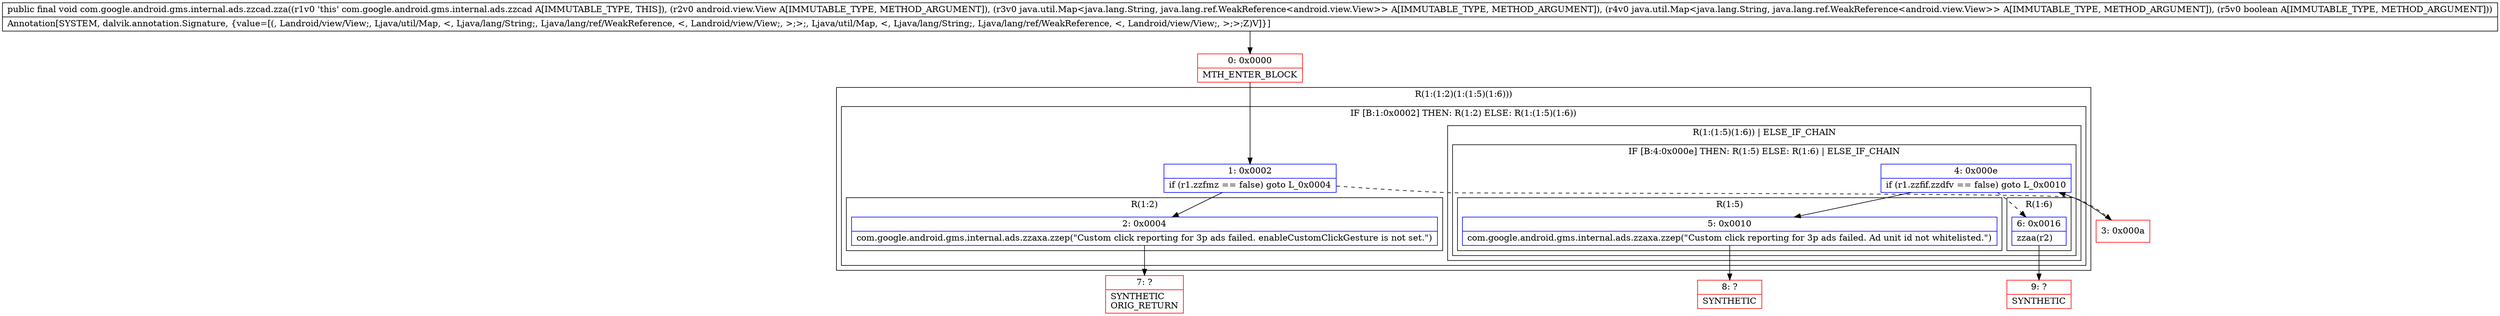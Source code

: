 digraph "CFG forcom.google.android.gms.internal.ads.zzcad.zza(Landroid\/view\/View;Ljava\/util\/Map;Ljava\/util\/Map;Z)V" {
subgraph cluster_Region_1133670305 {
label = "R(1:(1:2)(1:(1:5)(1:6)))";
node [shape=record,color=blue];
subgraph cluster_IfRegion_1285919357 {
label = "IF [B:1:0x0002] THEN: R(1:2) ELSE: R(1:(1:5)(1:6))";
node [shape=record,color=blue];
Node_1 [shape=record,label="{1\:\ 0x0002|if (r1.zzfmz == false) goto L_0x0004\l}"];
subgraph cluster_Region_389086344 {
label = "R(1:2)";
node [shape=record,color=blue];
Node_2 [shape=record,label="{2\:\ 0x0004|com.google.android.gms.internal.ads.zzaxa.zzep(\"Custom click reporting for 3p ads failed. enableCustomClickGesture is not set.\")\l}"];
}
subgraph cluster_Region_1501290851 {
label = "R(1:(1:5)(1:6)) | ELSE_IF_CHAIN\l";
node [shape=record,color=blue];
subgraph cluster_IfRegion_155476618 {
label = "IF [B:4:0x000e] THEN: R(1:5) ELSE: R(1:6) | ELSE_IF_CHAIN\l";
node [shape=record,color=blue];
Node_4 [shape=record,label="{4\:\ 0x000e|if (r1.zzfif.zzdfv == false) goto L_0x0010\l}"];
subgraph cluster_Region_1762803621 {
label = "R(1:5)";
node [shape=record,color=blue];
Node_5 [shape=record,label="{5\:\ 0x0010|com.google.android.gms.internal.ads.zzaxa.zzep(\"Custom click reporting for 3p ads failed. Ad unit id not whitelisted.\")\l}"];
}
subgraph cluster_Region_2035698355 {
label = "R(1:6)";
node [shape=record,color=blue];
Node_6 [shape=record,label="{6\:\ 0x0016|zzaa(r2)\l}"];
}
}
}
}
}
Node_0 [shape=record,color=red,label="{0\:\ 0x0000|MTH_ENTER_BLOCK\l}"];
Node_3 [shape=record,color=red,label="{3\:\ 0x000a}"];
Node_7 [shape=record,color=red,label="{7\:\ ?|SYNTHETIC\lORIG_RETURN\l}"];
Node_8 [shape=record,color=red,label="{8\:\ ?|SYNTHETIC\l}"];
Node_9 [shape=record,color=red,label="{9\:\ ?|SYNTHETIC\l}"];
MethodNode[shape=record,label="{public final void com.google.android.gms.internal.ads.zzcad.zza((r1v0 'this' com.google.android.gms.internal.ads.zzcad A[IMMUTABLE_TYPE, THIS]), (r2v0 android.view.View A[IMMUTABLE_TYPE, METHOD_ARGUMENT]), (r3v0 java.util.Map\<java.lang.String, java.lang.ref.WeakReference\<android.view.View\>\> A[IMMUTABLE_TYPE, METHOD_ARGUMENT]), (r4v0 java.util.Map\<java.lang.String, java.lang.ref.WeakReference\<android.view.View\>\> A[IMMUTABLE_TYPE, METHOD_ARGUMENT]), (r5v0 boolean A[IMMUTABLE_TYPE, METHOD_ARGUMENT]))  | Annotation[SYSTEM, dalvik.annotation.Signature, \{value=[(, Landroid\/view\/View;, Ljava\/util\/Map, \<, Ljava\/lang\/String;, Ljava\/lang\/ref\/WeakReference, \<, Landroid\/view\/View;, \>;\>;, Ljava\/util\/Map, \<, Ljava\/lang\/String;, Ljava\/lang\/ref\/WeakReference, \<, Landroid\/view\/View;, \>;\>;Z)V]\}]\l}"];
MethodNode -> Node_0;
Node_1 -> Node_2;
Node_1 -> Node_3[style=dashed];
Node_2 -> Node_7;
Node_4 -> Node_5;
Node_4 -> Node_6[style=dashed];
Node_5 -> Node_8;
Node_6 -> Node_9;
Node_0 -> Node_1;
Node_3 -> Node_4;
}

